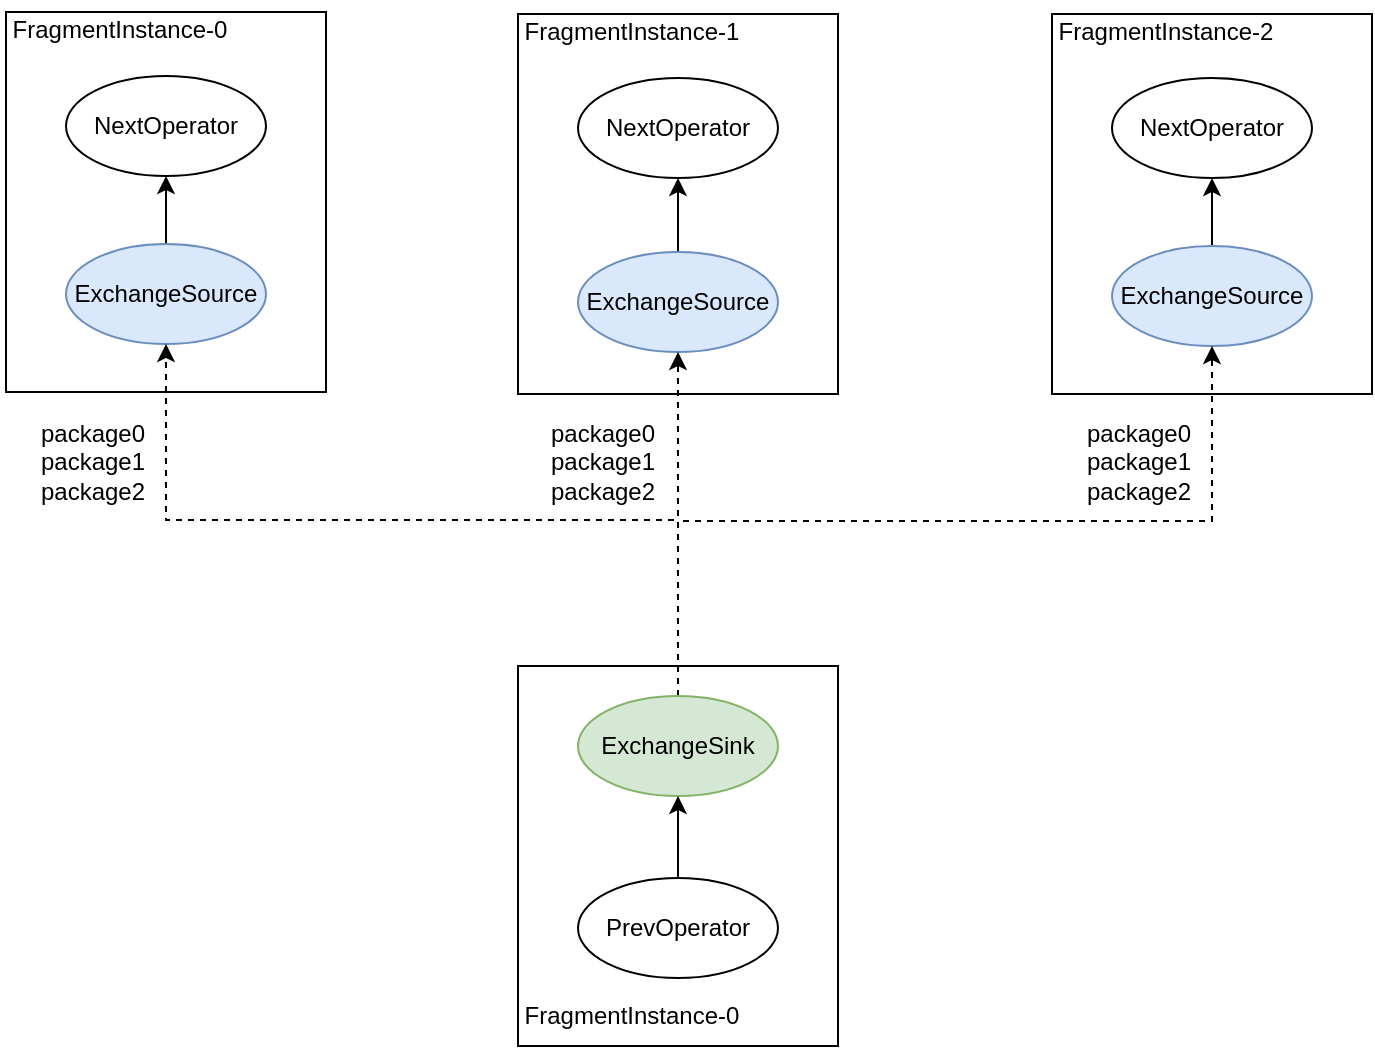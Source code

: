 <mxfile version="21.6.9" type="device">
  <diagram name="第 1 页" id="l9q45bpy6ZHtfTTgMnSx">
    <mxGraphModel dx="1975" dy="1131" grid="1" gridSize="10" guides="1" tooltips="1" connect="1" arrows="1" fold="1" page="1" pageScale="1" pageWidth="827" pageHeight="1169" math="0" shadow="0">
      <root>
        <mxCell id="0" />
        <mxCell id="1" parent="0" />
        <mxCell id="4IFTB83SYLNXua-nCyES-1" value="" style="rounded=0;whiteSpace=wrap;html=1;" vertex="1" parent="1">
          <mxGeometry x="70" y="289" width="160" height="190" as="geometry" />
        </mxCell>
        <mxCell id="4IFTB83SYLNXua-nCyES-2" value="NextOperator" style="ellipse;whiteSpace=wrap;html=1;" vertex="1" parent="1">
          <mxGeometry x="100" y="321" width="100" height="50" as="geometry" />
        </mxCell>
        <mxCell id="4IFTB83SYLNXua-nCyES-3" style="edgeStyle=orthogonalEdgeStyle;rounded=0;orthogonalLoop=1;jettySize=auto;html=1;exitX=0.5;exitY=0;exitDx=0;exitDy=0;entryX=0.5;entryY=1;entryDx=0;entryDy=0;" edge="1" parent="1" source="4IFTB83SYLNXua-nCyES-4" target="4IFTB83SYLNXua-nCyES-2">
          <mxGeometry relative="1" as="geometry" />
        </mxCell>
        <mxCell id="4IFTB83SYLNXua-nCyES-4" value="ExchangeSource" style="ellipse;whiteSpace=wrap;html=1;fillColor=#dae8fc;strokeColor=#6c8ebf;" vertex="1" parent="1">
          <mxGeometry x="100" y="405" width="100" height="50" as="geometry" />
        </mxCell>
        <mxCell id="4IFTB83SYLNXua-nCyES-5" value="FragmentInstance-0" style="text;html=1;strokeColor=none;fillColor=none;align=center;verticalAlign=middle;whiteSpace=wrap;rounded=0;" vertex="1" parent="1">
          <mxGeometry x="67" y="283" width="120" height="30" as="geometry" />
        </mxCell>
        <mxCell id="4IFTB83SYLNXua-nCyES-6" value="" style="rounded=0;whiteSpace=wrap;html=1;" vertex="1" parent="1">
          <mxGeometry x="326" y="290" width="160" height="190" as="geometry" />
        </mxCell>
        <mxCell id="4IFTB83SYLNXua-nCyES-7" value="NextOperator" style="ellipse;whiteSpace=wrap;html=1;" vertex="1" parent="1">
          <mxGeometry x="356" y="322" width="100" height="50" as="geometry" />
        </mxCell>
        <mxCell id="4IFTB83SYLNXua-nCyES-8" style="edgeStyle=orthogonalEdgeStyle;rounded=0;orthogonalLoop=1;jettySize=auto;html=1;exitX=0.5;exitY=0;exitDx=0;exitDy=0;entryX=0.5;entryY=1;entryDx=0;entryDy=0;" edge="1" parent="1" source="4IFTB83SYLNXua-nCyES-9" target="4IFTB83SYLNXua-nCyES-7">
          <mxGeometry relative="1" as="geometry" />
        </mxCell>
        <mxCell id="4IFTB83SYLNXua-nCyES-9" value="ExchangeSource" style="ellipse;whiteSpace=wrap;html=1;fillColor=#dae8fc;strokeColor=#6c8ebf;" vertex="1" parent="1">
          <mxGeometry x="356" y="409" width="100" height="50" as="geometry" />
        </mxCell>
        <mxCell id="4IFTB83SYLNXua-nCyES-10" value="FragmentInstance-1" style="text;html=1;strokeColor=none;fillColor=none;align=center;verticalAlign=middle;whiteSpace=wrap;rounded=0;" vertex="1" parent="1">
          <mxGeometry x="323" y="284" width="120" height="30" as="geometry" />
        </mxCell>
        <mxCell id="4IFTB83SYLNXua-nCyES-11" value="" style="rounded=0;whiteSpace=wrap;html=1;" vertex="1" parent="1">
          <mxGeometry x="593" y="290" width="160" height="190" as="geometry" />
        </mxCell>
        <mxCell id="4IFTB83SYLNXua-nCyES-12" value="NextOperator" style="ellipse;whiteSpace=wrap;html=1;" vertex="1" parent="1">
          <mxGeometry x="623" y="322" width="100" height="50" as="geometry" />
        </mxCell>
        <mxCell id="4IFTB83SYLNXua-nCyES-13" style="edgeStyle=orthogonalEdgeStyle;rounded=0;orthogonalLoop=1;jettySize=auto;html=1;exitX=0.5;exitY=0;exitDx=0;exitDy=0;entryX=0.5;entryY=1;entryDx=0;entryDy=0;" edge="1" parent="1" source="4IFTB83SYLNXua-nCyES-14" target="4IFTB83SYLNXua-nCyES-12">
          <mxGeometry relative="1" as="geometry" />
        </mxCell>
        <mxCell id="4IFTB83SYLNXua-nCyES-14" value="ExchangeSource" style="ellipse;whiteSpace=wrap;html=1;fillColor=#dae8fc;strokeColor=#6c8ebf;" vertex="1" parent="1">
          <mxGeometry x="623" y="406" width="100" height="50" as="geometry" />
        </mxCell>
        <mxCell id="4IFTB83SYLNXua-nCyES-15" value="FragmentInstance-2" style="text;html=1;strokeColor=none;fillColor=none;align=center;verticalAlign=middle;whiteSpace=wrap;rounded=0;" vertex="1" parent="1">
          <mxGeometry x="590" y="284" width="120" height="30" as="geometry" />
        </mxCell>
        <mxCell id="4IFTB83SYLNXua-nCyES-16" value="" style="rounded=0;whiteSpace=wrap;html=1;" vertex="1" parent="1">
          <mxGeometry x="326" y="616" width="160" height="190" as="geometry" />
        </mxCell>
        <mxCell id="4IFTB83SYLNXua-nCyES-21" style="edgeStyle=orthogonalEdgeStyle;rounded=0;orthogonalLoop=1;jettySize=auto;html=1;exitX=0.5;exitY=0;exitDx=0;exitDy=0;dashed=1;" edge="1" parent="1" source="4IFTB83SYLNXua-nCyES-17" target="4IFTB83SYLNXua-nCyES-4">
          <mxGeometry relative="1" as="geometry" />
        </mxCell>
        <mxCell id="4IFTB83SYLNXua-nCyES-22" style="edgeStyle=orthogonalEdgeStyle;rounded=0;orthogonalLoop=1;jettySize=auto;html=1;exitX=0.5;exitY=0;exitDx=0;exitDy=0;entryX=0.5;entryY=1;entryDx=0;entryDy=0;dashed=1;" edge="1" parent="1" source="4IFTB83SYLNXua-nCyES-17" target="4IFTB83SYLNXua-nCyES-9">
          <mxGeometry relative="1" as="geometry" />
        </mxCell>
        <mxCell id="4IFTB83SYLNXua-nCyES-23" style="edgeStyle=orthogonalEdgeStyle;rounded=0;orthogonalLoop=1;jettySize=auto;html=1;exitX=0.5;exitY=0;exitDx=0;exitDy=0;entryX=0.5;entryY=1;entryDx=0;entryDy=0;dashed=1;" edge="1" parent="1" source="4IFTB83SYLNXua-nCyES-17" target="4IFTB83SYLNXua-nCyES-14">
          <mxGeometry relative="1" as="geometry" />
        </mxCell>
        <mxCell id="4IFTB83SYLNXua-nCyES-17" value="ExchangeSink" style="ellipse;whiteSpace=wrap;html=1;fillColor=#d5e8d4;strokeColor=#82b366;" vertex="1" parent="1">
          <mxGeometry x="356" y="631" width="100" height="50" as="geometry" />
        </mxCell>
        <mxCell id="4IFTB83SYLNXua-nCyES-18" style="edgeStyle=orthogonalEdgeStyle;rounded=0;orthogonalLoop=1;jettySize=auto;html=1;exitX=0.5;exitY=0;exitDx=0;exitDy=0;entryX=0.5;entryY=1;entryDx=0;entryDy=0;" edge="1" parent="1" source="4IFTB83SYLNXua-nCyES-19" target="4IFTB83SYLNXua-nCyES-17">
          <mxGeometry relative="1" as="geometry" />
        </mxCell>
        <mxCell id="4IFTB83SYLNXua-nCyES-19" value="PrevOperator" style="ellipse;whiteSpace=wrap;html=1;" vertex="1" parent="1">
          <mxGeometry x="356" y="722" width="100" height="50" as="geometry" />
        </mxCell>
        <mxCell id="4IFTB83SYLNXua-nCyES-20" value="FragmentInstance-0" style="text;html=1;strokeColor=none;fillColor=none;align=center;verticalAlign=middle;whiteSpace=wrap;rounded=0;" vertex="1" parent="1">
          <mxGeometry x="323" y="776" width="120" height="30" as="geometry" />
        </mxCell>
        <mxCell id="4IFTB83SYLNXua-nCyES-24" value="package0&lt;br&gt;package1&lt;br&gt;package2" style="text;html=1;strokeColor=none;fillColor=none;align=center;verticalAlign=middle;whiteSpace=wrap;rounded=0;" vertex="1" parent="1">
          <mxGeometry x="77" y="491" width="73" height="45" as="geometry" />
        </mxCell>
        <mxCell id="4IFTB83SYLNXua-nCyES-25" value="package0&lt;br&gt;package1&lt;br&gt;package2" style="text;html=1;strokeColor=none;fillColor=none;align=center;verticalAlign=middle;whiteSpace=wrap;rounded=0;" vertex="1" parent="1">
          <mxGeometry x="332" y="491" width="73" height="45" as="geometry" />
        </mxCell>
        <mxCell id="4IFTB83SYLNXua-nCyES-26" value="package0&lt;br&gt;package1&lt;br&gt;package2" style="text;html=1;strokeColor=none;fillColor=none;align=center;verticalAlign=middle;whiteSpace=wrap;rounded=0;" vertex="1" parent="1">
          <mxGeometry x="600" y="491" width="73" height="45" as="geometry" />
        </mxCell>
      </root>
    </mxGraphModel>
  </diagram>
</mxfile>
